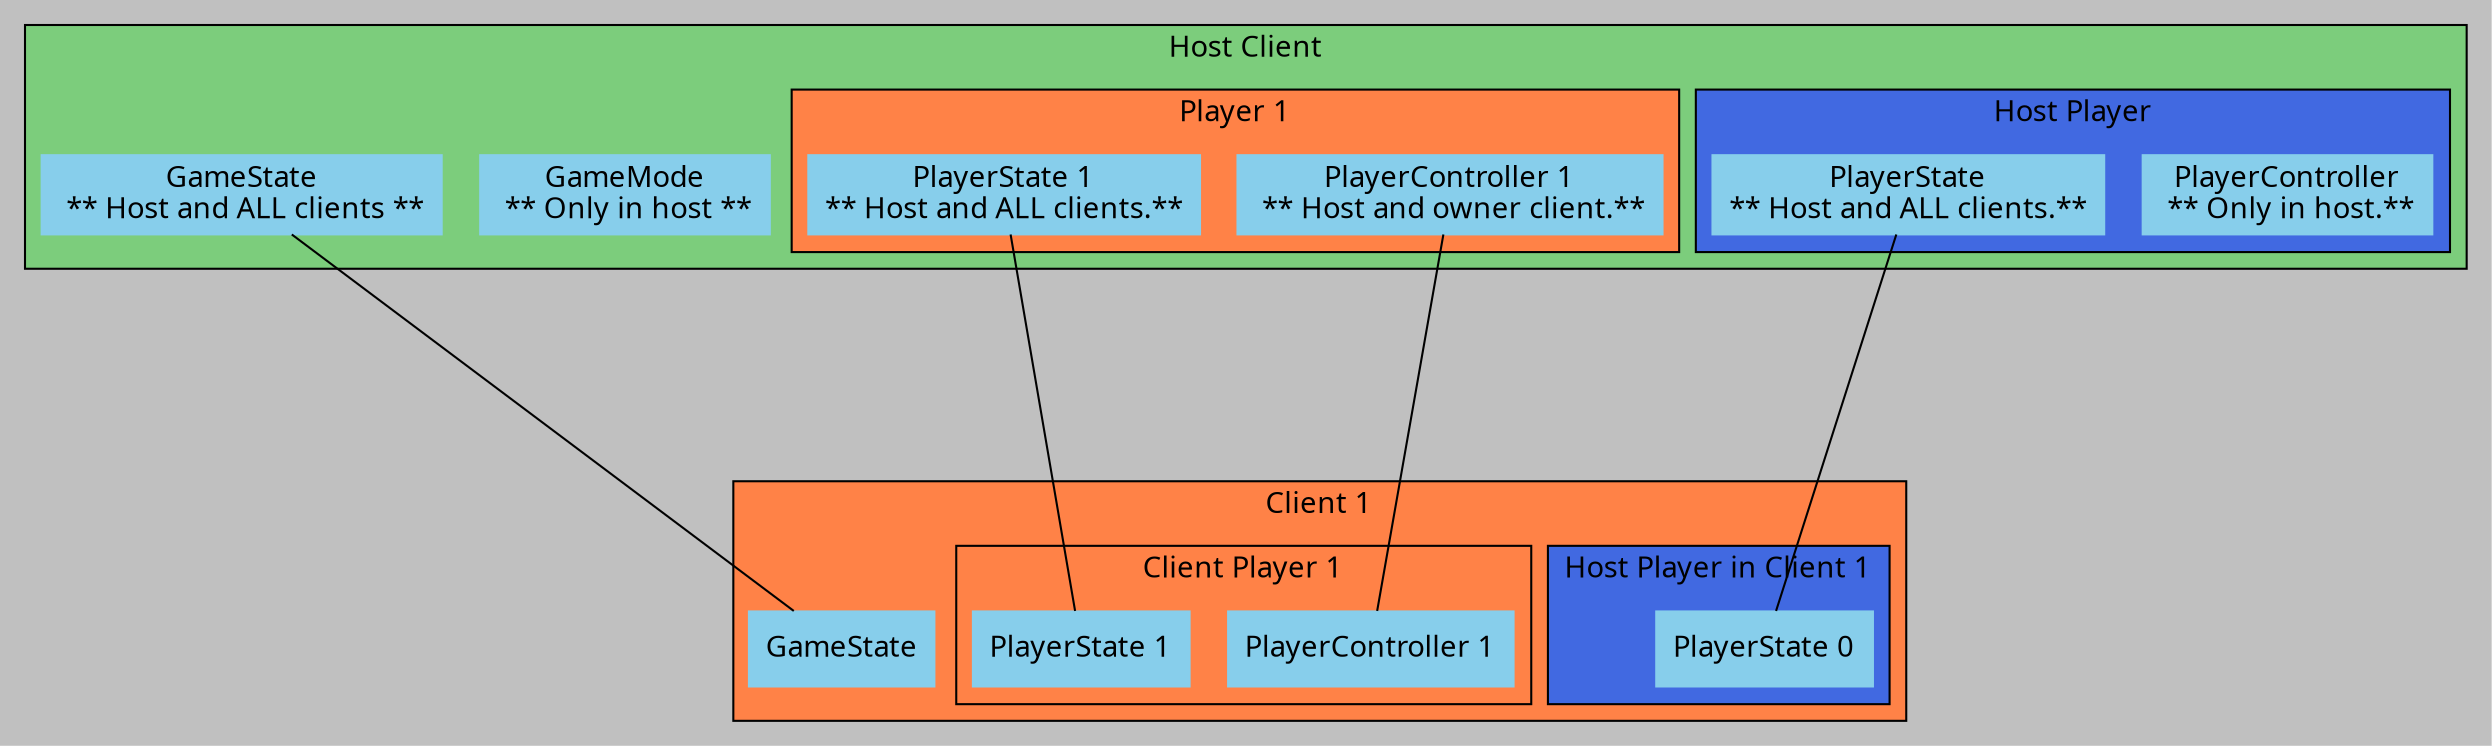 graph GameFramework {
    compound = true;
    splines = "line";
    rank = "source";
    ranksep = 2.5;
    constraint = false;

    bgcolor = "gray";
    node [ fontname = "Microsoft YaHei", shape=record, color=skyblue, style=filled];
    graph [ fontname = "Microsoft YaHei" ];

    # Cluster server
    subgraph clusterHostClient {
        label = "Host Client";
        rank = "source";
        bgcolor = "palegreen3";

        # Game Mode in server
        nGM [label="GameMode\n ** Only in host **"];

        # Player 0 in server
        subgraph clusterPlayer0 {
            label = "Host Player";
            bgcolor = "royalblue";

            nPC0 [label = "PlayerController\n ** Only in host.**"];
            nPS0 [label = "PlayerState\n** Host and ALL clients.**"];
        };

        # Game State in server
        nGS [label="GameState\n ** Host and ALL clients **"];

        # Player 1 in server
        subgraph clusterPlayer1 {
            label = "Player 1";
            bgcolor = "sienna1";

            nPC1 [label = "PlayerController 1\n ** Host and owner client.**"];
            nPS1 [label = "PlayerState 1\n** Host and ALL clients.**"];
        };

    };

    # Client 1
    subgraph clusterClient1 {
        label = "Client 1";
        bgcolor = "sienna1";
        rank="source";

        nC1GS [label="GameState"];

        # Player0 in Client 1
        subgraph clusterC1Player0 {
            label = "Host Player in Client 1";
            bgcolor = "royalblue";
            nC1PS0 [label = "PlayerState 0"]
        };
        # Player1 in Client 1
        subgraph clusterC1Player1 {
            label = "Client Player 1";
            bgcolor = "sienna1";

            nC1PC1 [label = "PlayerController 1"]
            nC1PS1 [label = "PlayerState 1"]
        };
    };

    #nPC1 -- nC1PC1 [ltail=clusterPlayer1, lhead=clusterC1Player1];
    nPC1 -- nC1PC1;
    nPS0 -- nC1PS0;
    nPS1 -- nC1PS1;
    nGS -- nC1GS;

}